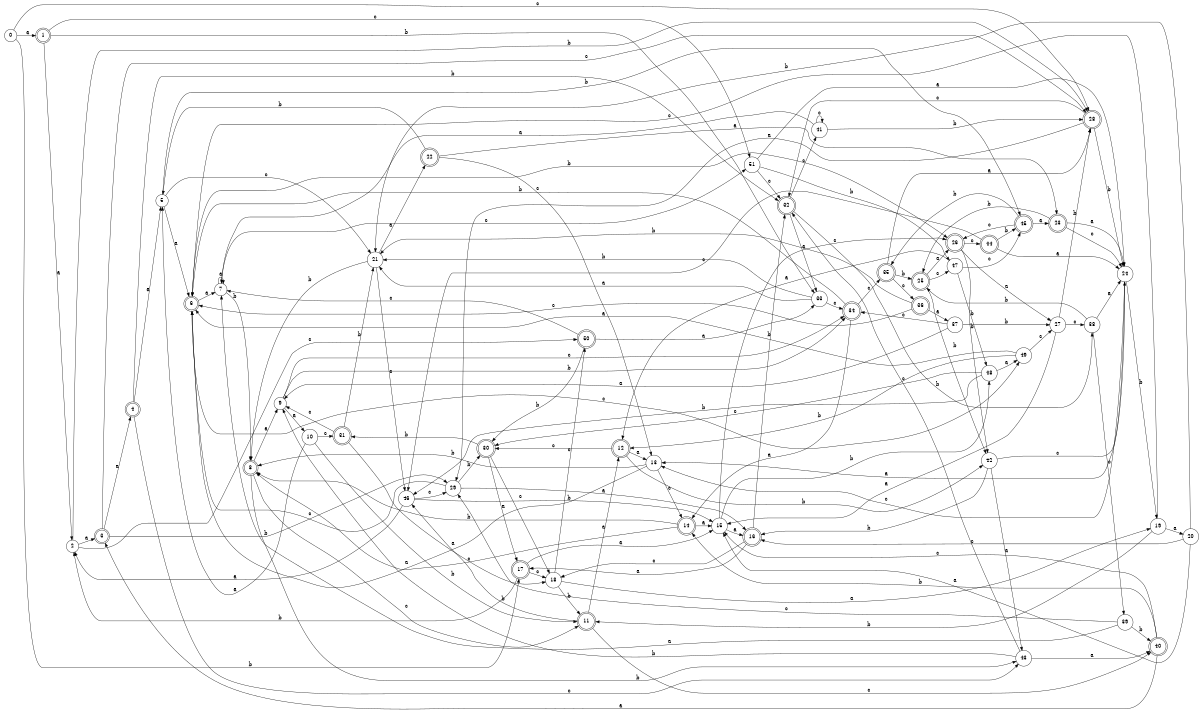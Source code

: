 digraph n42_1 {
__start0 [label="" shape="none"];

rankdir=LR;
size="8,5";

s0 [style="filled", color="black", fillcolor="white" shape="circle", label="0"];
s1 [style="rounded,filled", color="black", fillcolor="white" shape="doublecircle", label="1"];
s2 [style="filled", color="black", fillcolor="white" shape="circle", label="2"];
s3 [style="rounded,filled", color="black", fillcolor="white" shape="doublecircle", label="3"];
s4 [style="rounded,filled", color="black", fillcolor="white" shape="doublecircle", label="4"];
s5 [style="filled", color="black", fillcolor="white" shape="circle", label="5"];
s6 [style="rounded,filled", color="black", fillcolor="white" shape="doublecircle", label="6"];
s7 [style="filled", color="black", fillcolor="white" shape="circle", label="7"];
s8 [style="rounded,filled", color="black", fillcolor="white" shape="doublecircle", label="8"];
s9 [style="filled", color="black", fillcolor="white" shape="circle", label="9"];
s10 [style="filled", color="black", fillcolor="white" shape="circle", label="10"];
s11 [style="rounded,filled", color="black", fillcolor="white" shape="doublecircle", label="11"];
s12 [style="rounded,filled", color="black", fillcolor="white" shape="doublecircle", label="12"];
s13 [style="filled", color="black", fillcolor="white" shape="circle", label="13"];
s14 [style="rounded,filled", color="black", fillcolor="white" shape="doublecircle", label="14"];
s15 [style="filled", color="black", fillcolor="white" shape="circle", label="15"];
s16 [style="rounded,filled", color="black", fillcolor="white" shape="doublecircle", label="16"];
s17 [style="rounded,filled", color="black", fillcolor="white" shape="doublecircle", label="17"];
s18 [style="filled", color="black", fillcolor="white" shape="circle", label="18"];
s19 [style="filled", color="black", fillcolor="white" shape="circle", label="19"];
s20 [style="filled", color="black", fillcolor="white" shape="circle", label="20"];
s21 [style="filled", color="black", fillcolor="white" shape="circle", label="21"];
s22 [style="rounded,filled", color="black", fillcolor="white" shape="doublecircle", label="22"];
s23 [style="rounded,filled", color="black", fillcolor="white" shape="doublecircle", label="23"];
s24 [style="filled", color="black", fillcolor="white" shape="circle", label="24"];
s25 [style="rounded,filled", color="black", fillcolor="white" shape="doublecircle", label="25"];
s26 [style="rounded,filled", color="black", fillcolor="white" shape="doublecircle", label="26"];
s27 [style="filled", color="black", fillcolor="white" shape="circle", label="27"];
s28 [style="rounded,filled", color="black", fillcolor="white" shape="doublecircle", label="28"];
s29 [style="filled", color="black", fillcolor="white" shape="circle", label="29"];
s30 [style="rounded,filled", color="black", fillcolor="white" shape="doublecircle", label="30"];
s31 [style="rounded,filled", color="black", fillcolor="white" shape="doublecircle", label="31"];
s32 [style="rounded,filled", color="black", fillcolor="white" shape="doublecircle", label="32"];
s33 [style="filled", color="black", fillcolor="white" shape="circle", label="33"];
s34 [style="rounded,filled", color="black", fillcolor="white" shape="doublecircle", label="34"];
s35 [style="rounded,filled", color="black", fillcolor="white" shape="doublecircle", label="35"];
s36 [style="rounded,filled", color="black", fillcolor="white" shape="doublecircle", label="36"];
s37 [style="filled", color="black", fillcolor="white" shape="circle", label="37"];
s38 [style="filled", color="black", fillcolor="white" shape="circle", label="38"];
s39 [style="filled", color="black", fillcolor="white" shape="circle", label="39"];
s40 [style="rounded,filled", color="black", fillcolor="white" shape="doublecircle", label="40"];
s41 [style="filled", color="black", fillcolor="white" shape="circle", label="41"];
s42 [style="filled", color="black", fillcolor="white" shape="circle", label="42"];
s43 [style="filled", color="black", fillcolor="white" shape="circle", label="43"];
s44 [style="rounded,filled", color="black", fillcolor="white" shape="doublecircle", label="44"];
s45 [style="rounded,filled", color="black", fillcolor="white" shape="doublecircle", label="45"];
s46 [style="filled", color="black", fillcolor="white" shape="circle", label="46"];
s47 [style="filled", color="black", fillcolor="white" shape="circle", label="47"];
s48 [style="filled", color="black", fillcolor="white" shape="circle", label="48"];
s49 [style="filled", color="black", fillcolor="white" shape="circle", label="49"];
s50 [style="rounded,filled", color="black", fillcolor="white" shape="doublecircle", label="50"];
s51 [style="filled", color="black", fillcolor="white" shape="circle", label="51"];
s0 -> s1 [label="a"];
s0 -> s17 [label="b"];
s0 -> s28 [label="c"];
s1 -> s2 [label="a"];
s1 -> s33 [label="b"];
s1 -> s51 [label="c"];
s2 -> s3 [label="a"];
s2 -> s28 [label="b"];
s2 -> s50 [label="c"];
s3 -> s4 [label="a"];
s3 -> s29 [label="b"];
s3 -> s28 [label="c"];
s4 -> s5 [label="a"];
s4 -> s32 [label="b"];
s4 -> s43 [label="c"];
s5 -> s6 [label="a"];
s5 -> s45 [label="b"];
s5 -> s21 [label="c"];
s6 -> s7 [label="a"];
s6 -> s26 [label="b"];
s6 -> s49 [label="c"];
s7 -> s7 [label="a"];
s7 -> s8 [label="b"];
s7 -> s51 [label="c"];
s8 -> s9 [label="a"];
s8 -> s43 [label="b"];
s8 -> s11 [label="c"];
s9 -> s10 [label="a"];
s9 -> s34 [label="b"];
s9 -> s34 [label="c"];
s10 -> s5 [label="a"];
s10 -> s11 [label="b"];
s10 -> s31 [label="c"];
s11 -> s12 [label="a"];
s11 -> s46 [label="b"];
s11 -> s40 [label="c"];
s12 -> s13 [label="a"];
s12 -> s42 [label="b"];
s12 -> s30 [label="c"];
s13 -> s6 [label="a"];
s13 -> s8 [label="b"];
s13 -> s14 [label="c"];
s14 -> s15 [label="a"];
s14 -> s8 [label="b"];
s14 -> s8 [label="c"];
s15 -> s16 [label="a"];
s15 -> s48 [label="b"];
s15 -> s26 [label="c"];
s16 -> s17 [label="a"];
s16 -> s32 [label="b"];
s16 -> s18 [label="c"];
s17 -> s15 [label="a"];
s17 -> s2 [label="b"];
s17 -> s18 [label="c"];
s18 -> s19 [label="a"];
s18 -> s11 [label="b"];
s18 -> s50 [label="c"];
s19 -> s20 [label="a"];
s19 -> s11 [label="b"];
s19 -> s6 [label="c"];
s20 -> s15 [label="a"];
s20 -> s21 [label="b"];
s20 -> s16 [label="c"];
s21 -> s22 [label="a"];
s21 -> s8 [label="b"];
s21 -> s46 [label="c"];
s22 -> s23 [label="a"];
s22 -> s5 [label="b"];
s22 -> s13 [label="c"];
s23 -> s24 [label="a"];
s23 -> s25 [label="b"];
s23 -> s24 [label="c"];
s24 -> s13 [label="a"];
s24 -> s19 [label="b"];
s24 -> s13 [label="c"];
s25 -> s26 [label="a"];
s25 -> s42 [label="b"];
s25 -> s47 [label="c"];
s26 -> s27 [label="a"];
s26 -> s42 [label="b"];
s26 -> s44 [label="c"];
s27 -> s15 [label="a"];
s27 -> s28 [label="b"];
s27 -> s38 [label="c"];
s28 -> s29 [label="a"];
s28 -> s24 [label="b"];
s28 -> s32 [label="c"];
s29 -> s16 [label="a"];
s29 -> s30 [label="b"];
s29 -> s6 [label="c"];
s30 -> s17 [label="a"];
s30 -> s31 [label="b"];
s30 -> s18 [label="c"];
s31 -> s18 [label="a"];
s31 -> s21 [label="b"];
s31 -> s9 [label="c"];
s32 -> s33 [label="a"];
s32 -> s38 [label="b"];
s32 -> s41 [label="c"];
s33 -> s21 [label="a"];
s33 -> s21 [label="b"];
s33 -> s34 [label="c"];
s34 -> s14 [label="a"];
s34 -> s6 [label="b"];
s34 -> s35 [label="c"];
s35 -> s28 [label="a"];
s35 -> s25 [label="b"];
s35 -> s36 [label="c"];
s36 -> s37 [label="a"];
s36 -> s21 [label="b"];
s36 -> s6 [label="c"];
s37 -> s9 [label="a"];
s37 -> s27 [label="b"];
s37 -> s34 [label="c"];
s38 -> s24 [label="a"];
s38 -> s25 [label="b"];
s38 -> s39 [label="c"];
s39 -> s7 [label="a"];
s39 -> s40 [label="b"];
s39 -> s29 [label="c"];
s40 -> s3 [label="a"];
s40 -> s14 [label="b"];
s40 -> s15 [label="c"];
s41 -> s7 [label="a"];
s41 -> s28 [label="b"];
s41 -> s41 [label="c"];
s42 -> s43 [label="a"];
s42 -> s16 [label="b"];
s42 -> s24 [label="c"];
s43 -> s40 [label="a"];
s43 -> s9 [label="b"];
s43 -> s32 [label="c"];
s44 -> s24 [label="a"];
s44 -> s45 [label="b"];
s44 -> s46 [label="c"];
s45 -> s23 [label="a"];
s45 -> s35 [label="b"];
s45 -> s26 [label="c"];
s46 -> s2 [label="a"];
s46 -> s15 [label="b"];
s46 -> s29 [label="c"];
s47 -> s12 [label="a"];
s47 -> s48 [label="b"];
s47 -> s45 [label="c"];
s48 -> s49 [label="a"];
s48 -> s46 [label="b"];
s48 -> s30 [label="c"];
s49 -> s6 [label="a"];
s49 -> s12 [label="b"];
s49 -> s27 [label="c"];
s50 -> s33 [label="a"];
s50 -> s30 [label="b"];
s50 -> s7 [label="c"];
s51 -> s24 [label="a"];
s51 -> s47 [label="b"];
s51 -> s32 [label="c"];

}